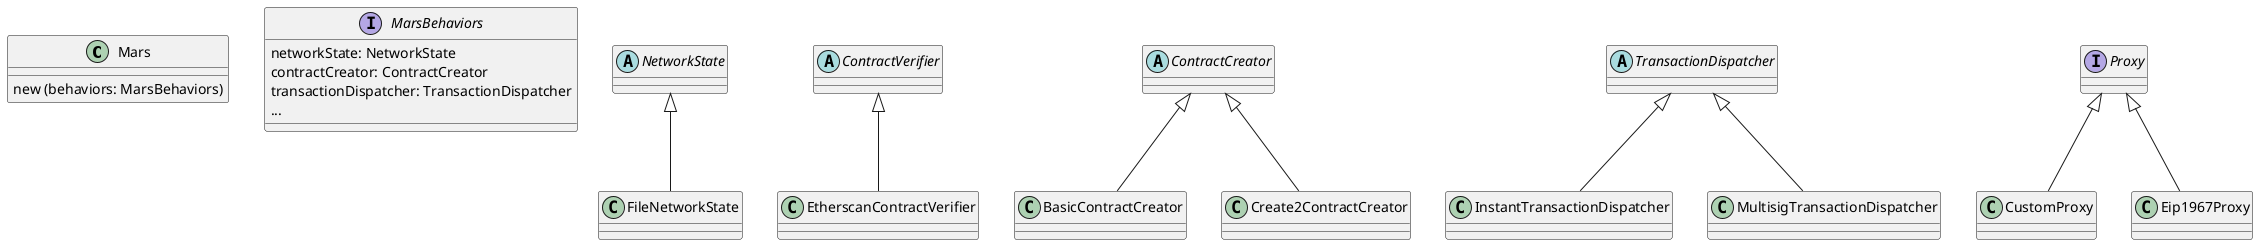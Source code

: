 @startuml
class Mars
Mars : new (behaviors: MarsBehaviors)
interface MarsBehaviors
MarsBehaviors : networkState: NetworkState
MarsBehaviors : contractCreator: ContractCreator
MarsBehaviors : transactionDispatcher: TransactionDispatcher
MarsBehaviors : ...

abstract NetworkState
class FileNetworkState
NetworkState <|-- FileNetworkState

abstract ContractVerifier
class EtherscanContractVerifier
ContractVerifier <|-- EtherscanContractVerifier

abstract ContractCreator
class BasicContractCreator
class Create2ContractCreator
ContractCreator <|-- BasicContractCreator
ContractCreator <|-- Create2ContractCreator

abstract TransactionDispatcher
class InstantTransactionDispatcher
class MultisigTransactionDispatcher
TransactionDispatcher <|-- InstantTransactionDispatcher
TransactionDispatcher <|-- MultisigTransactionDispatcher

interface Proxy
class CustomProxy
class Eip1967Proxy
Proxy <|-- CustomProxy
Proxy <|-- Eip1967Proxy
@enduml
